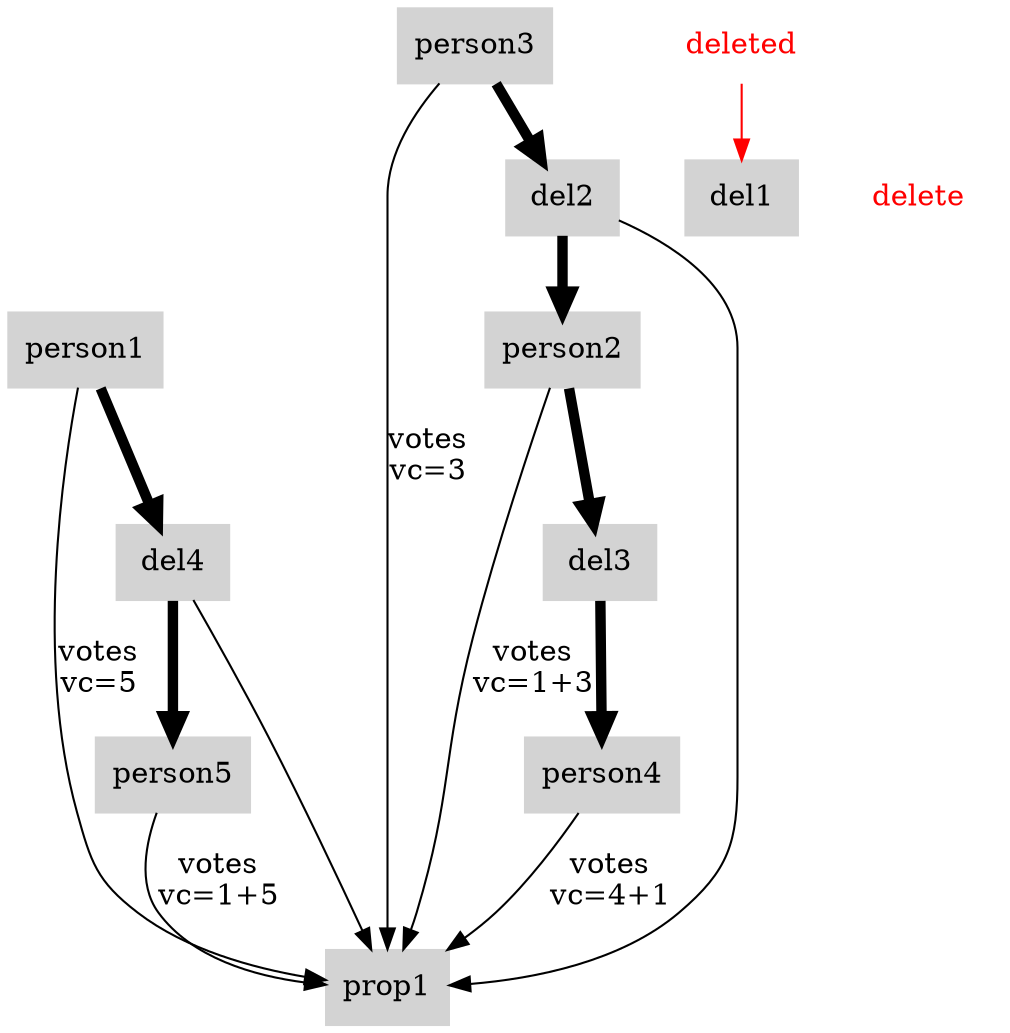 digraph G {
  node [shape=box, style=filled, color=lightgrey];
  person1; person2; person3; person4; person5;
  prop1;  
  del1; del2; del3; del4;
  node [shape=ellipse, style=filled, color=white];
  person2 -> del3 -> person4 [penwidth=5.0];
  person1 -> del4 -> person5 [penwidth=5.0];
  person1 -> prop1  [label="votes\nvc=5"];
  person3 -> prop1  [label="votes\nvc=3"];
  person2 -> prop1 [label="votes\nvc=1+3"];
  person5 -> prop1 [label="votes\nvc=1+5"];
  del4 -> prop1;
  person3 -> del2 -> person2  [penwidth=5.0];
  del2 -> prop1; 
  person4 -> prop1 [label="votes\nvc=4+1"];
  node [fontcolor=red];
  edge [color=red];
  deleted->del1;
  {rank = same; delete; del1}
}
